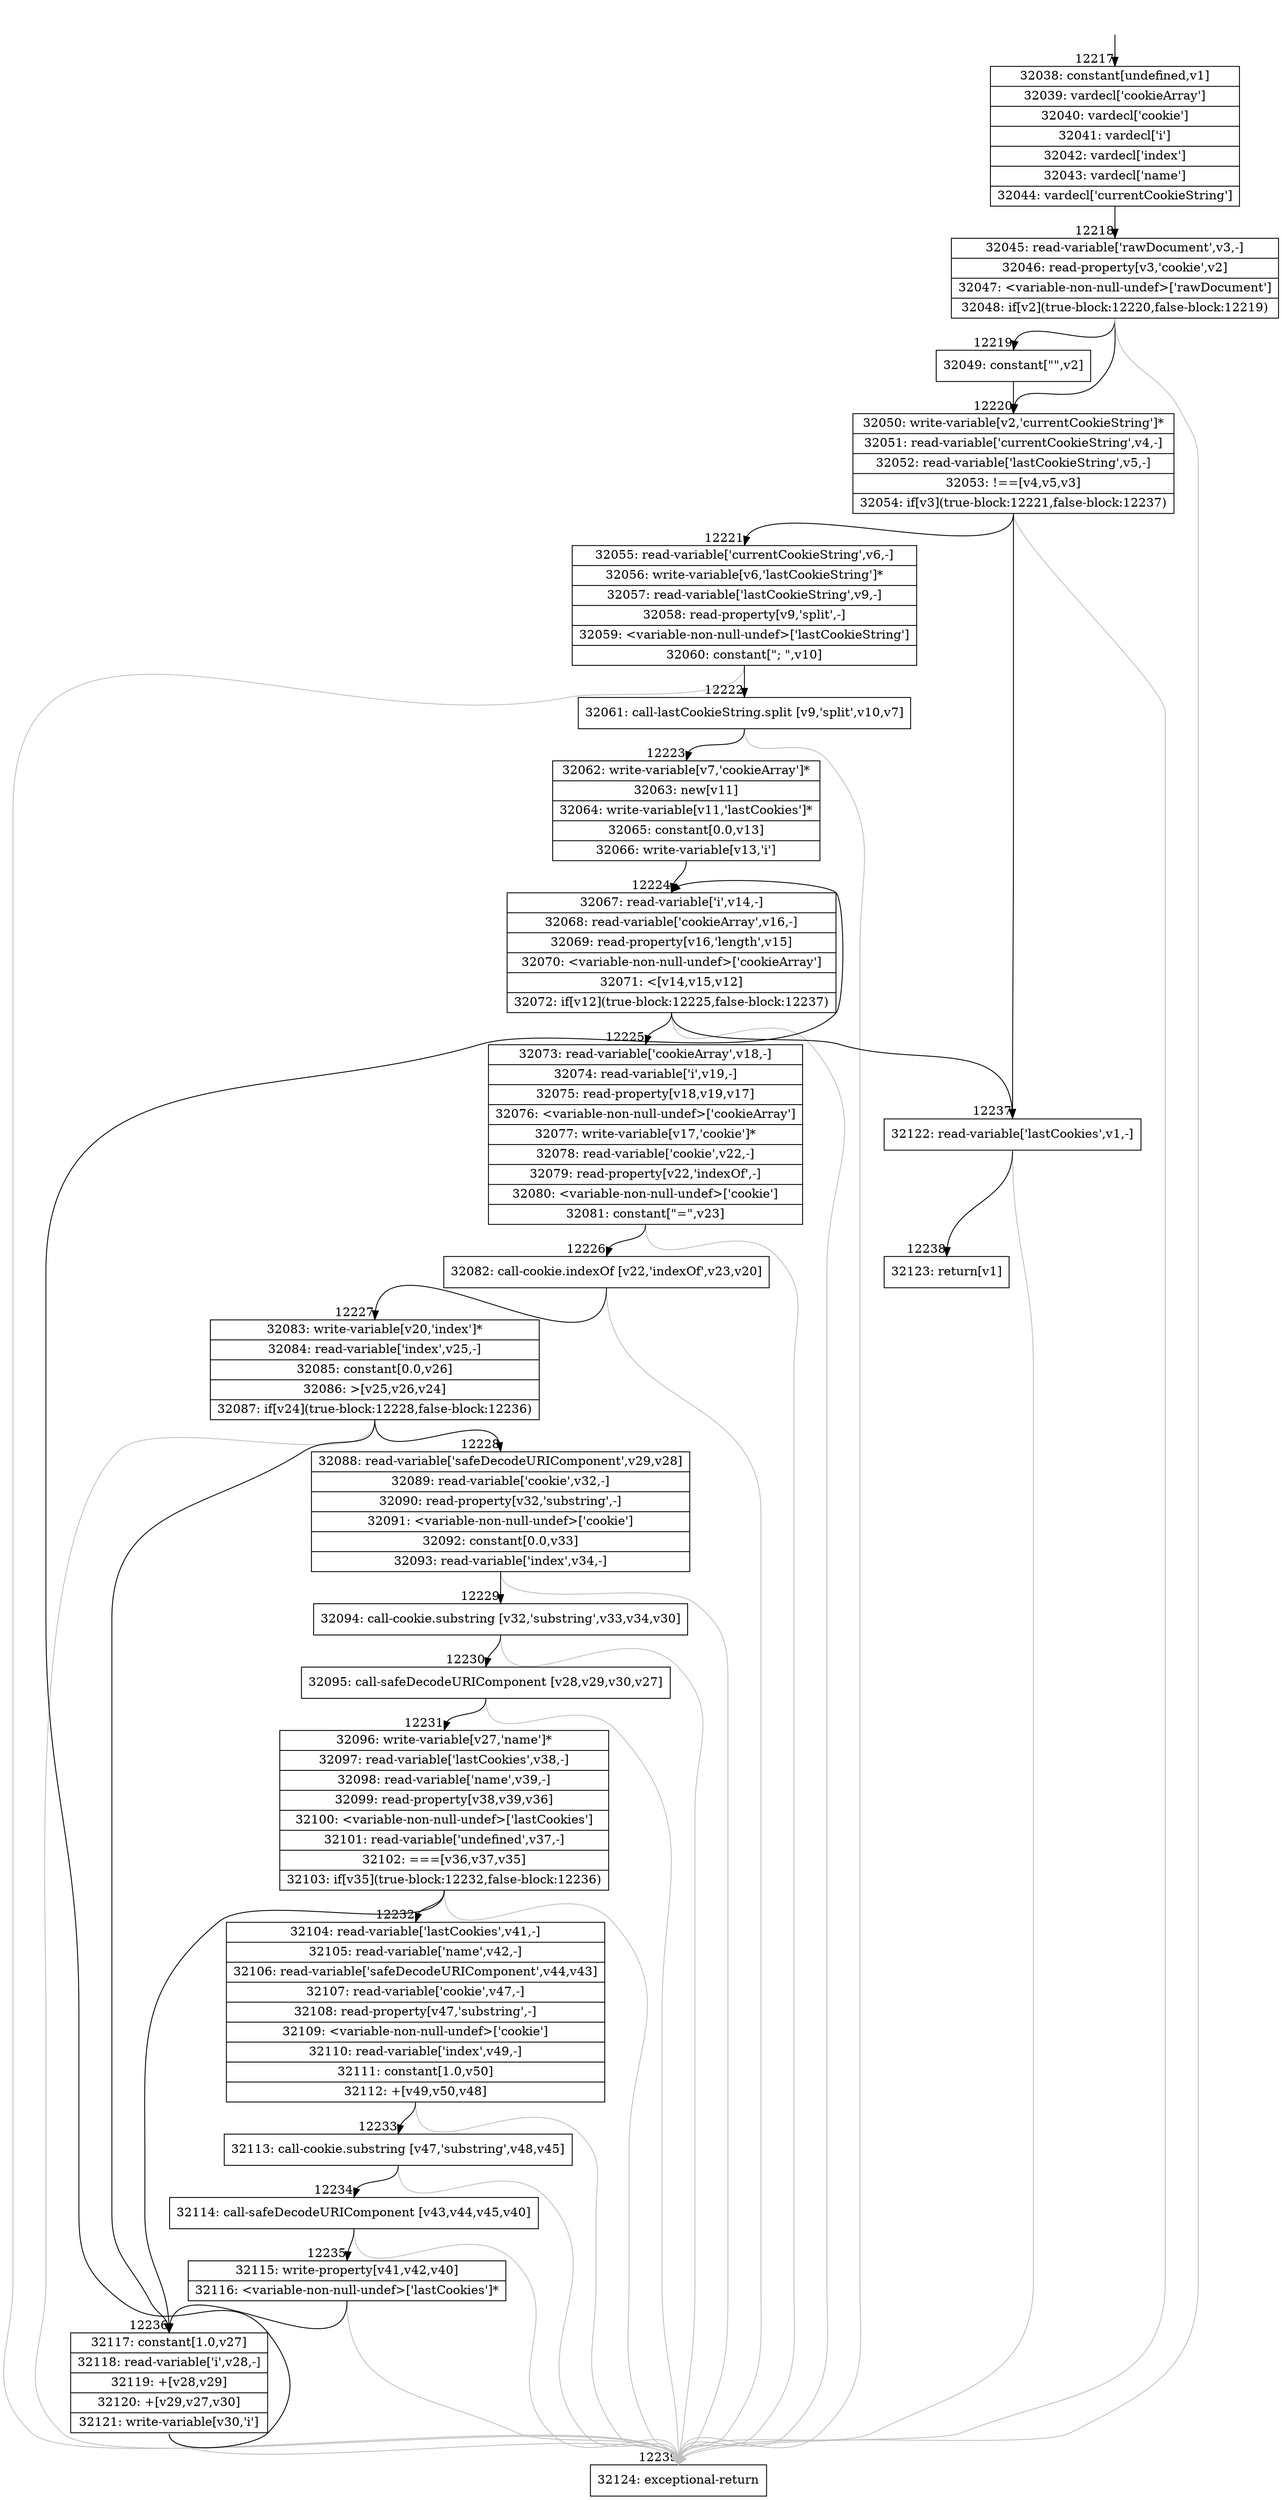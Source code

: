 digraph {
rankdir="TD"
BB_entry951[shape=none,label=""];
BB_entry951 -> BB12217 [tailport=s, headport=n, headlabel="    12217"]
BB12217 [shape=record label="{32038: constant[undefined,v1]|32039: vardecl['cookieArray']|32040: vardecl['cookie']|32041: vardecl['i']|32042: vardecl['index']|32043: vardecl['name']|32044: vardecl['currentCookieString']}" ] 
BB12217 -> BB12218 [tailport=s, headport=n, headlabel="      12218"]
BB12218 [shape=record label="{32045: read-variable['rawDocument',v3,-]|32046: read-property[v3,'cookie',v2]|32047: \<variable-non-null-undef\>['rawDocument']|32048: if[v2](true-block:12220,false-block:12219)}" ] 
BB12218 -> BB12220 [tailport=s, headport=n, headlabel="      12220"]
BB12218 -> BB12219 [tailport=s, headport=n, headlabel="      12219"]
BB12218 -> BB12239 [tailport=s, headport=n, color=gray, headlabel="      12239"]
BB12219 [shape=record label="{32049: constant[\"\",v2]}" ] 
BB12219 -> BB12220 [tailport=s, headport=n]
BB12220 [shape=record label="{32050: write-variable[v2,'currentCookieString']*|32051: read-variable['currentCookieString',v4,-]|32052: read-variable['lastCookieString',v5,-]|32053: !==[v4,v5,v3]|32054: if[v3](true-block:12221,false-block:12237)}" ] 
BB12220 -> BB12221 [tailport=s, headport=n, headlabel="      12221"]
BB12220 -> BB12237 [tailport=s, headport=n, headlabel="      12237"]
BB12220 -> BB12239 [tailport=s, headport=n, color=gray]
BB12221 [shape=record label="{32055: read-variable['currentCookieString',v6,-]|32056: write-variable[v6,'lastCookieString']*|32057: read-variable['lastCookieString',v9,-]|32058: read-property[v9,'split',-]|32059: \<variable-non-null-undef\>['lastCookieString']|32060: constant[\"; \",v10]}" ] 
BB12221 -> BB12222 [tailport=s, headport=n, headlabel="      12222"]
BB12221 -> BB12239 [tailport=s, headport=n, color=gray]
BB12222 [shape=record label="{32061: call-lastCookieString.split [v9,'split',v10,v7]}" ] 
BB12222 -> BB12223 [tailport=s, headport=n, headlabel="      12223"]
BB12222 -> BB12239 [tailport=s, headport=n, color=gray]
BB12223 [shape=record label="{32062: write-variable[v7,'cookieArray']*|32063: new[v11]|32064: write-variable[v11,'lastCookies']*|32065: constant[0.0,v13]|32066: write-variable[v13,'i']}" ] 
BB12223 -> BB12224 [tailport=s, headport=n, headlabel="      12224"]
BB12224 [shape=record label="{32067: read-variable['i',v14,-]|32068: read-variable['cookieArray',v16,-]|32069: read-property[v16,'length',v15]|32070: \<variable-non-null-undef\>['cookieArray']|32071: \<[v14,v15,v12]|32072: if[v12](true-block:12225,false-block:12237)}" ] 
BB12224 -> BB12225 [tailport=s, headport=n, headlabel="      12225"]
BB12224 -> BB12237 [tailport=s, headport=n]
BB12224 -> BB12239 [tailport=s, headport=n, color=gray]
BB12225 [shape=record label="{32073: read-variable['cookieArray',v18,-]|32074: read-variable['i',v19,-]|32075: read-property[v18,v19,v17]|32076: \<variable-non-null-undef\>['cookieArray']|32077: write-variable[v17,'cookie']*|32078: read-variable['cookie',v22,-]|32079: read-property[v22,'indexOf',-]|32080: \<variable-non-null-undef\>['cookie']|32081: constant[\"=\",v23]}" ] 
BB12225 -> BB12226 [tailport=s, headport=n, headlabel="      12226"]
BB12225 -> BB12239 [tailport=s, headport=n, color=gray]
BB12226 [shape=record label="{32082: call-cookie.indexOf [v22,'indexOf',v23,v20]}" ] 
BB12226 -> BB12227 [tailport=s, headport=n, headlabel="      12227"]
BB12226 -> BB12239 [tailport=s, headport=n, color=gray]
BB12227 [shape=record label="{32083: write-variable[v20,'index']*|32084: read-variable['index',v25,-]|32085: constant[0.0,v26]|32086: \>[v25,v26,v24]|32087: if[v24](true-block:12228,false-block:12236)}" ] 
BB12227 -> BB12228 [tailport=s, headport=n, headlabel="      12228"]
BB12227 -> BB12236 [tailport=s, headport=n, headlabel="      12236"]
BB12227 -> BB12239 [tailport=s, headport=n, color=gray]
BB12228 [shape=record label="{32088: read-variable['safeDecodeURIComponent',v29,v28]|32089: read-variable['cookie',v32,-]|32090: read-property[v32,'substring',-]|32091: \<variable-non-null-undef\>['cookie']|32092: constant[0.0,v33]|32093: read-variable['index',v34,-]}" ] 
BB12228 -> BB12229 [tailport=s, headport=n, headlabel="      12229"]
BB12228 -> BB12239 [tailport=s, headport=n, color=gray]
BB12229 [shape=record label="{32094: call-cookie.substring [v32,'substring',v33,v34,v30]}" ] 
BB12229 -> BB12230 [tailport=s, headport=n, headlabel="      12230"]
BB12229 -> BB12239 [tailport=s, headport=n, color=gray]
BB12230 [shape=record label="{32095: call-safeDecodeURIComponent [v28,v29,v30,v27]}" ] 
BB12230 -> BB12231 [tailport=s, headport=n, headlabel="      12231"]
BB12230 -> BB12239 [tailport=s, headport=n, color=gray]
BB12231 [shape=record label="{32096: write-variable[v27,'name']*|32097: read-variable['lastCookies',v38,-]|32098: read-variable['name',v39,-]|32099: read-property[v38,v39,v36]|32100: \<variable-non-null-undef\>['lastCookies']|32101: read-variable['undefined',v37,-]|32102: ===[v36,v37,v35]|32103: if[v35](true-block:12232,false-block:12236)}" ] 
BB12231 -> BB12232 [tailport=s, headport=n, headlabel="      12232"]
BB12231 -> BB12236 [tailport=s, headport=n]
BB12231 -> BB12239 [tailport=s, headport=n, color=gray]
BB12232 [shape=record label="{32104: read-variable['lastCookies',v41,-]|32105: read-variable['name',v42,-]|32106: read-variable['safeDecodeURIComponent',v44,v43]|32107: read-variable['cookie',v47,-]|32108: read-property[v47,'substring',-]|32109: \<variable-non-null-undef\>['cookie']|32110: read-variable['index',v49,-]|32111: constant[1.0,v50]|32112: +[v49,v50,v48]}" ] 
BB12232 -> BB12233 [tailport=s, headport=n, headlabel="      12233"]
BB12232 -> BB12239 [tailport=s, headport=n, color=gray]
BB12233 [shape=record label="{32113: call-cookie.substring [v47,'substring',v48,v45]}" ] 
BB12233 -> BB12234 [tailport=s, headport=n, headlabel="      12234"]
BB12233 -> BB12239 [tailport=s, headport=n, color=gray]
BB12234 [shape=record label="{32114: call-safeDecodeURIComponent [v43,v44,v45,v40]}" ] 
BB12234 -> BB12235 [tailport=s, headport=n, headlabel="      12235"]
BB12234 -> BB12239 [tailport=s, headport=n, color=gray]
BB12235 [shape=record label="{32115: write-property[v41,v42,v40]|32116: \<variable-non-null-undef\>['lastCookies']*}" ] 
BB12235 -> BB12236 [tailport=s, headport=n]
BB12235 -> BB12239 [tailport=s, headport=n, color=gray]
BB12236 [shape=record label="{32117: constant[1.0,v27]|32118: read-variable['i',v28,-]|32119: +[v28,v29]|32120: +[v29,v27,v30]|32121: write-variable[v30,'i']}" ] 
BB12236 -> BB12224 [tailport=s, headport=n]
BB12236 -> BB12239 [tailport=s, headport=n, color=gray]
BB12237 [shape=record label="{32122: read-variable['lastCookies',v1,-]}" ] 
BB12237 -> BB12238 [tailport=s, headport=n, headlabel="      12238"]
BB12237 -> BB12239 [tailport=s, headport=n, color=gray]
BB12238 [shape=record label="{32123: return[v1]}" ] 
BB12239 [shape=record label="{32124: exceptional-return}" ] 
//#$~ 17948
}
